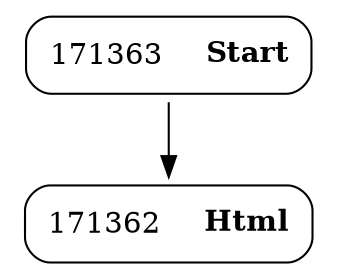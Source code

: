 digraph ast {
node [shape=none];
171362 [label=<<TABLE border='1' cellspacing='0' cellpadding='10' style='rounded' ><TR><TD border='0'>171362</TD><TD border='0'><B>Html</B></TD></TR></TABLE>>];
171363 [label=<<TABLE border='1' cellspacing='0' cellpadding='10' style='rounded' ><TR><TD border='0'>171363</TD><TD border='0'><B>Start</B></TD></TR></TABLE>>];
171363 -> 171362 [weight=2];
}
